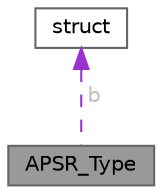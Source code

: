 digraph "APSR_Type"
{
 // LATEX_PDF_SIZE
  bgcolor="transparent";
  edge [fontname=Helvetica,fontsize=10,labelfontname=Helvetica,labelfontsize=10];
  node [fontname=Helvetica,fontsize=10,shape=box,height=0.2,width=0.4];
  Node1 [id="Node000001",label="APSR_Type",height=0.2,width=0.4,color="gray40", fillcolor="grey60", style="filled", fontcolor="black",tooltip="Union type to access the Application Program Status Register (APSR)."];
  Node2 -> Node1 [id="edge1_Node000001_Node000002",dir="back",color="darkorchid3",style="dashed",tooltip=" ",label=" b",fontcolor="grey" ];
  Node2 [id="Node000002",label="struct",height=0.2,width=0.4,color="gray40", fillcolor="white", style="filled",tooltip=" "];
}
